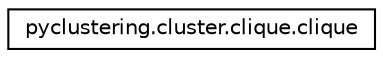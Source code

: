 digraph "Graphical Class Hierarchy"
{
 // INTERACTIVE_SVG=YES
 // LATEX_PDF_SIZE
  edge [fontname="Helvetica",fontsize="10",labelfontname="Helvetica",labelfontsize="10"];
  node [fontname="Helvetica",fontsize="10",shape=record];
  rankdir="LR";
  Node0 [label="pyclustering.cluster.clique.clique",height=0.2,width=0.4,color="black", fillcolor="white", style="filled",URL="$d2/d4f/classpyclustering_1_1cluster_1_1clique_1_1clique.html",tooltip="Class implements CLIQUE grid based clustering algorithm."];
}
